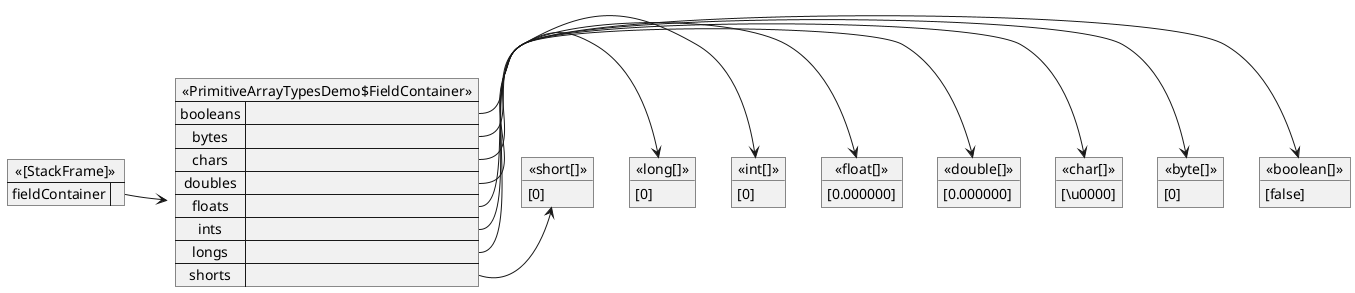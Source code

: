 @startuml
map "<<[StackFrame]>>" as _0f07b6f2a31cbd2e26428c51e8660b0dffe6e352 {
  fieldContainer =>
}
map "<<PrimitiveArrayTypesDemo$FieldContainer>>" as _8ce452985be919cded485a9edbe5e6082b3effa7 {
  booleans =>
  bytes =>
  chars =>
  doubles =>
  floats =>
  ints =>
  longs =>
  shorts =>
}
object "<<boolean[]>>" as _a7b8693ef34c95429601339e93379f6a889a0117 {
  [false]
}
object "<<byte[]>>" as _62fc0855040a9e18089cfba11a18b8b2dd6036ed {
  [0]
}
object "<<char[]>>" as _c4038b4808c6c13845c534f84a12990c7f996830 {
  [\u0000]
}
object "<<double[]>>" as _3bf981107596a21c2b5a0bfb5db7d2ce37b6080a {
  [0.000000]
}
object "<<float[]>>" as _08c49eb5b046fb06d4378a2979a2f6344414bfa5 {
  [0.000000]
}
object "<<int[]>>" as _1a39cae2fdfb5c9759592bd1dd7b129fd06eb1bd {
  [0]
}
object "<<long[]>>" as _dc2796f1367e70d585ec072b4370425c2de23aba {
  [0]
}
object "<<short[]>>" as _d0d806b0c2a22e0831cc86f136c2d761dabc3693 {
  [0]
}
_0f07b6f2a31cbd2e26428c51e8660b0dffe6e352::fieldContainer => _8ce452985be919cded485a9edbe5e6082b3effa7
_8ce452985be919cded485a9edbe5e6082b3effa7::booleans => _a7b8693ef34c95429601339e93379f6a889a0117
_8ce452985be919cded485a9edbe5e6082b3effa7::bytes => _62fc0855040a9e18089cfba11a18b8b2dd6036ed
_8ce452985be919cded485a9edbe5e6082b3effa7::chars => _c4038b4808c6c13845c534f84a12990c7f996830
_8ce452985be919cded485a9edbe5e6082b3effa7::doubles => _3bf981107596a21c2b5a0bfb5db7d2ce37b6080a
_8ce452985be919cded485a9edbe5e6082b3effa7::floats => _08c49eb5b046fb06d4378a2979a2f6344414bfa5
_8ce452985be919cded485a9edbe5e6082b3effa7::ints => _1a39cae2fdfb5c9759592bd1dd7b129fd06eb1bd
_8ce452985be919cded485a9edbe5e6082b3effa7::longs => _dc2796f1367e70d585ec072b4370425c2de23aba
_8ce452985be919cded485a9edbe5e6082b3effa7::shorts => _d0d806b0c2a22e0831cc86f136c2d761dabc3693
@enduml
